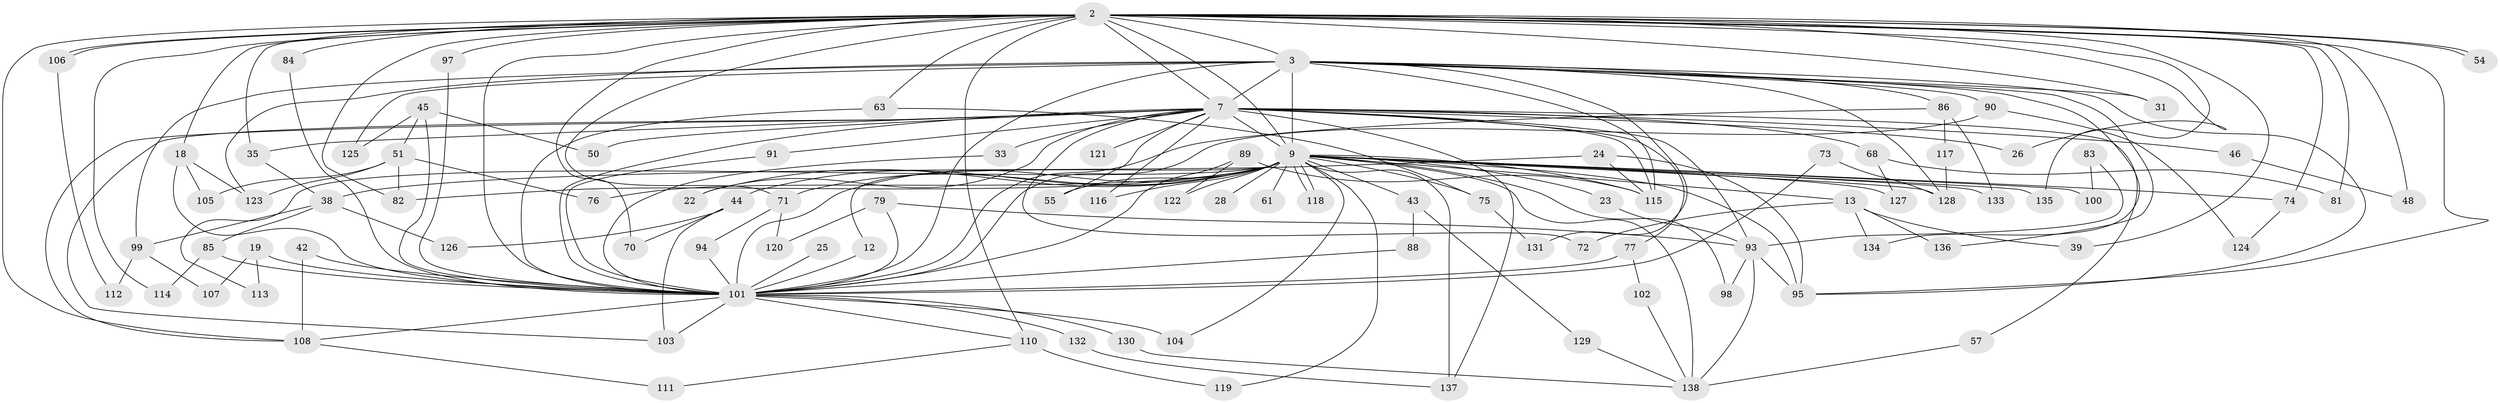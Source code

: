 // original degree distribution, {17: 0.007246376811594203, 36: 0.007246376811594203, 18: 0.007246376811594203, 21: 0.007246376811594203, 19: 0.007246376811594203, 23: 0.007246376811594203, 25: 0.014492753623188406, 31: 0.007246376811594203, 24: 0.007246376811594203, 3: 0.18115942028985507, 2: 0.5217391304347826, 6: 0.028985507246376812, 5: 0.036231884057971016, 7: 0.007246376811594203, 4: 0.14492753623188406, 8: 0.007246376811594203}
// Generated by graph-tools (version 1.1) at 2025/47/03/04/25 21:47:15]
// undirected, 96 vertices, 185 edges
graph export_dot {
graph [start="1"]
  node [color=gray90,style=filled];
  2;
  3 [super="+1"];
  7 [super="+4"];
  9 [super="+5+8"];
  12;
  13;
  18;
  19;
  22;
  23;
  24;
  25;
  26;
  28;
  31;
  33;
  35;
  38;
  39;
  42 [super="+30"];
  43 [super="+14"];
  44;
  45 [super="+41"];
  46;
  48;
  50;
  51;
  54;
  55;
  57;
  61;
  63 [super="+21"];
  68;
  70;
  71;
  72;
  73;
  74 [super="+56"];
  75;
  76;
  77 [super="+65"];
  79 [super="+53"];
  81;
  82 [super="+47"];
  83;
  84;
  85;
  86 [super="+52"];
  88;
  89;
  90 [super="+69"];
  91;
  93 [super="+59+37+32+15"];
  94;
  95 [super="+78"];
  97;
  98;
  99 [super="+87"];
  100 [super="+60"];
  101 [super="+16+10+67"];
  102;
  103 [super="+58"];
  104 [super="+80"];
  105;
  106;
  107;
  108 [super="+29"];
  110 [super="+96"];
  111;
  112;
  113;
  114;
  115 [super="+62+64"];
  116;
  117;
  118;
  119;
  120;
  121;
  122;
  123 [super="+36"];
  124;
  125;
  126;
  127;
  128 [super="+109"];
  129;
  130;
  131;
  132;
  133;
  134;
  135;
  136;
  137 [super="+92"];
  138 [super="+49"];
  2 -- 3 [weight=2];
  2 -- 7 [weight=2];
  2 -- 9 [weight=3];
  2 -- 18;
  2 -- 26;
  2 -- 31;
  2 -- 35;
  2 -- 39;
  2 -- 48;
  2 -- 54;
  2 -- 54;
  2 -- 63 [weight=2];
  2 -- 70;
  2 -- 71;
  2 -- 74 [weight=2];
  2 -- 81;
  2 -- 84;
  2 -- 97;
  2 -- 106;
  2 -- 106;
  2 -- 110 [weight=3];
  2 -- 114;
  2 -- 135;
  2 -- 101 [weight=2];
  2 -- 108;
  2 -- 82;
  2 -- 95;
  3 -- 7 [weight=4];
  3 -- 9 [weight=6];
  3 -- 31;
  3 -- 90 [weight=2];
  3 -- 125;
  3 -- 128 [weight=2];
  3 -- 136;
  3 -- 134;
  3 -- 131;
  3 -- 86 [weight=2];
  3 -- 99 [weight=2];
  3 -- 123;
  3 -- 101 [weight=4];
  3 -- 95;
  3 -- 115 [weight=2];
  7 -- 9 [weight=6];
  7 -- 22;
  7 -- 26;
  7 -- 35;
  7 -- 46 [weight=2];
  7 -- 50;
  7 -- 55;
  7 -- 57;
  7 -- 121 [weight=2];
  7 -- 137 [weight=2];
  7 -- 68;
  7 -- 72;
  7 -- 91;
  7 -- 33;
  7 -- 116;
  7 -- 101 [weight=6];
  7 -- 77;
  7 -- 108;
  7 -- 103;
  7 -- 93 [weight=4];
  7 -- 115;
  9 -- 13 [weight=2];
  9 -- 43 [weight=2];
  9 -- 71;
  9 -- 98;
  9 -- 100 [weight=3];
  9 -- 118;
  9 -- 118;
  9 -- 122;
  9 -- 104;
  9 -- 75;
  9 -- 22;
  9 -- 23;
  9 -- 28 [weight=2];
  9 -- 44 [weight=2];
  9 -- 61 [weight=2];
  9 -- 74;
  9 -- 128 [weight=2];
  9 -- 133;
  9 -- 135;
  9 -- 12;
  9 -- 138 [weight=2];
  9 -- 76;
  9 -- 119;
  9 -- 113;
  9 -- 116;
  9 -- 55;
  9 -- 127;
  9 -- 137 [weight=2];
  9 -- 101 [weight=8];
  9 -- 82;
  9 -- 95 [weight=2];
  9 -- 115 [weight=2];
  12 -- 101;
  13 -- 39;
  13 -- 72;
  13 -- 134;
  13 -- 136;
  18 -- 105;
  18 -- 123;
  18 -- 101;
  19 -- 107;
  19 -- 113;
  19 -- 101 [weight=2];
  23 -- 93;
  24 -- 38;
  24 -- 95;
  24 -- 115;
  25 -- 101;
  33 -- 101;
  35 -- 38;
  38 -- 85;
  38 -- 126;
  38 -- 99;
  42 -- 101 [weight=2];
  42 -- 108;
  43 -- 88;
  43 -- 129;
  44 -- 70;
  44 -- 126;
  44 -- 103;
  45 -- 50;
  45 -- 125;
  45 -- 51;
  45 -- 101 [weight=3];
  46 -- 48;
  51 -- 76;
  51 -- 82;
  51 -- 105;
  51 -- 123 [weight=2];
  57 -- 138;
  63 -- 75;
  63 -- 101;
  68 -- 81;
  68 -- 127;
  71 -- 94;
  71 -- 120;
  73 -- 128;
  73 -- 101;
  74 -- 124;
  75 -- 131;
  77 -- 101 [weight=2];
  77 -- 102;
  79 -- 120;
  79 -- 101;
  79 -- 93 [weight=2];
  83 -- 100;
  83 -- 93;
  84 -- 101;
  85 -- 114;
  85 -- 101;
  86 -- 117;
  86 -- 133;
  86 -- 101;
  88 -- 101;
  89 -- 122;
  89 -- 101;
  89 -- 115;
  90 -- 124;
  90 -- 101;
  91 -- 101;
  93 -- 138;
  93 -- 98;
  93 -- 95 [weight=2];
  94 -- 101;
  97 -- 101;
  99 -- 107;
  99 -- 112;
  101 -- 110;
  101 -- 130;
  101 -- 103;
  101 -- 104 [weight=2];
  101 -- 108;
  101 -- 132;
  102 -- 138;
  106 -- 112;
  108 -- 111;
  110 -- 119;
  110 -- 111;
  117 -- 128;
  129 -- 138;
  130 -- 138;
  132 -- 137;
}
